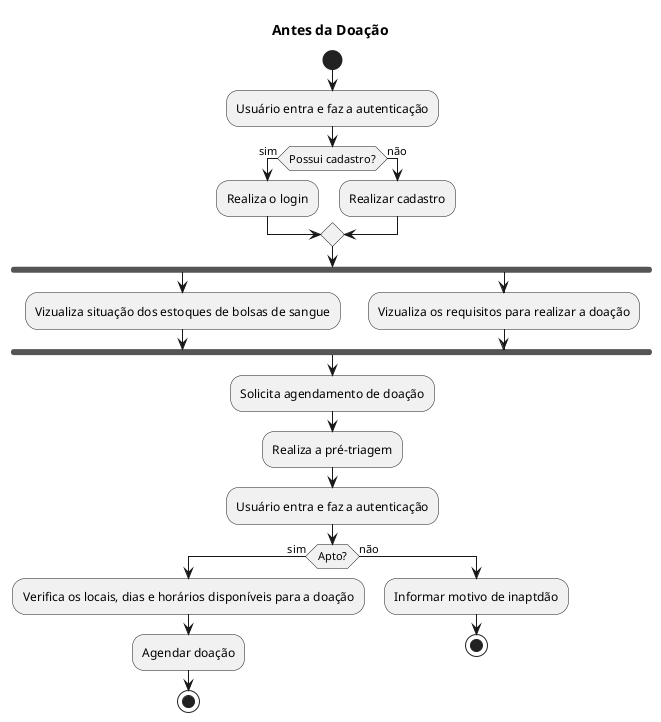 @startuml HEMOBILE
start

title Antes da Doação

:Usuário entra e faz a autenticação;
if (Possui cadastro?) then (sim)
    :Realiza o login;
else (não)
    :Realizar cadastro;
endif

fork
    :Vizualiza situação dos estoques de bolsas de sangue;
fork again
    :Vizualiza os requisitos para realizar a doação;
end fork

:Solicita agendamento de doação;

:Realiza a pré-triagem;

:Usuário entra e faz a autenticação;
if (Apto?) then (sim)
    :Verifica os locais, dias e horários disponíveis para a doação;
    :Agendar doação;
    stop
else (não)
    :Informar motivo de inaptdão;
    stop
endif
@enduml